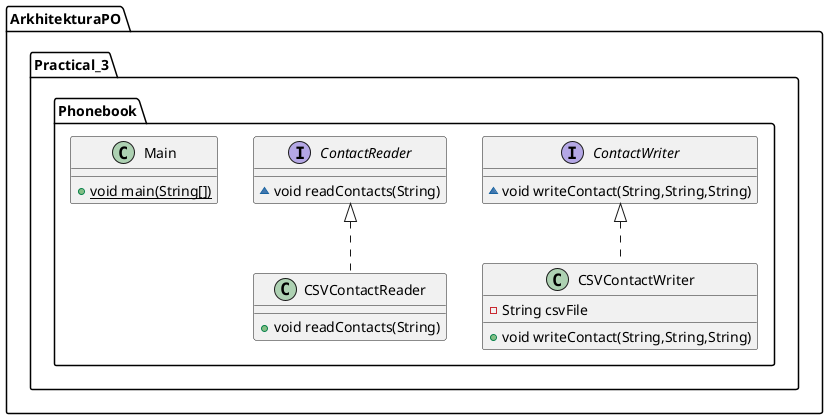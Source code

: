 @startuml
interface ArkhitekturaPO.Practical_3.Phonebook.ContactWriter {
~ void writeContact(String,String,String)
}
class ArkhitekturaPO.Practical_3.Phonebook.CSVContactWriter {
- String csvFile
+ void writeContact(String,String,String)
}
interface ArkhitekturaPO.Practical_3.Phonebook.ContactReader {
~ void readContacts(String)
}
class ArkhitekturaPO.Practical_3.Phonebook.CSVContactReader {
+ void readContacts(String)
}
class ArkhitekturaPO.Practical_3.Phonebook.Main {
+ {static} void main(String[])
}


ArkhitekturaPO.Practical_3.Phonebook.ContactWriter <|.. ArkhitekturaPO.Practical_3.Phonebook.CSVContactWriter
ArkhitekturaPO.Practical_3.Phonebook.ContactReader <|.. ArkhitekturaPO.Practical_3.Phonebook.CSVContactReader
@enduml